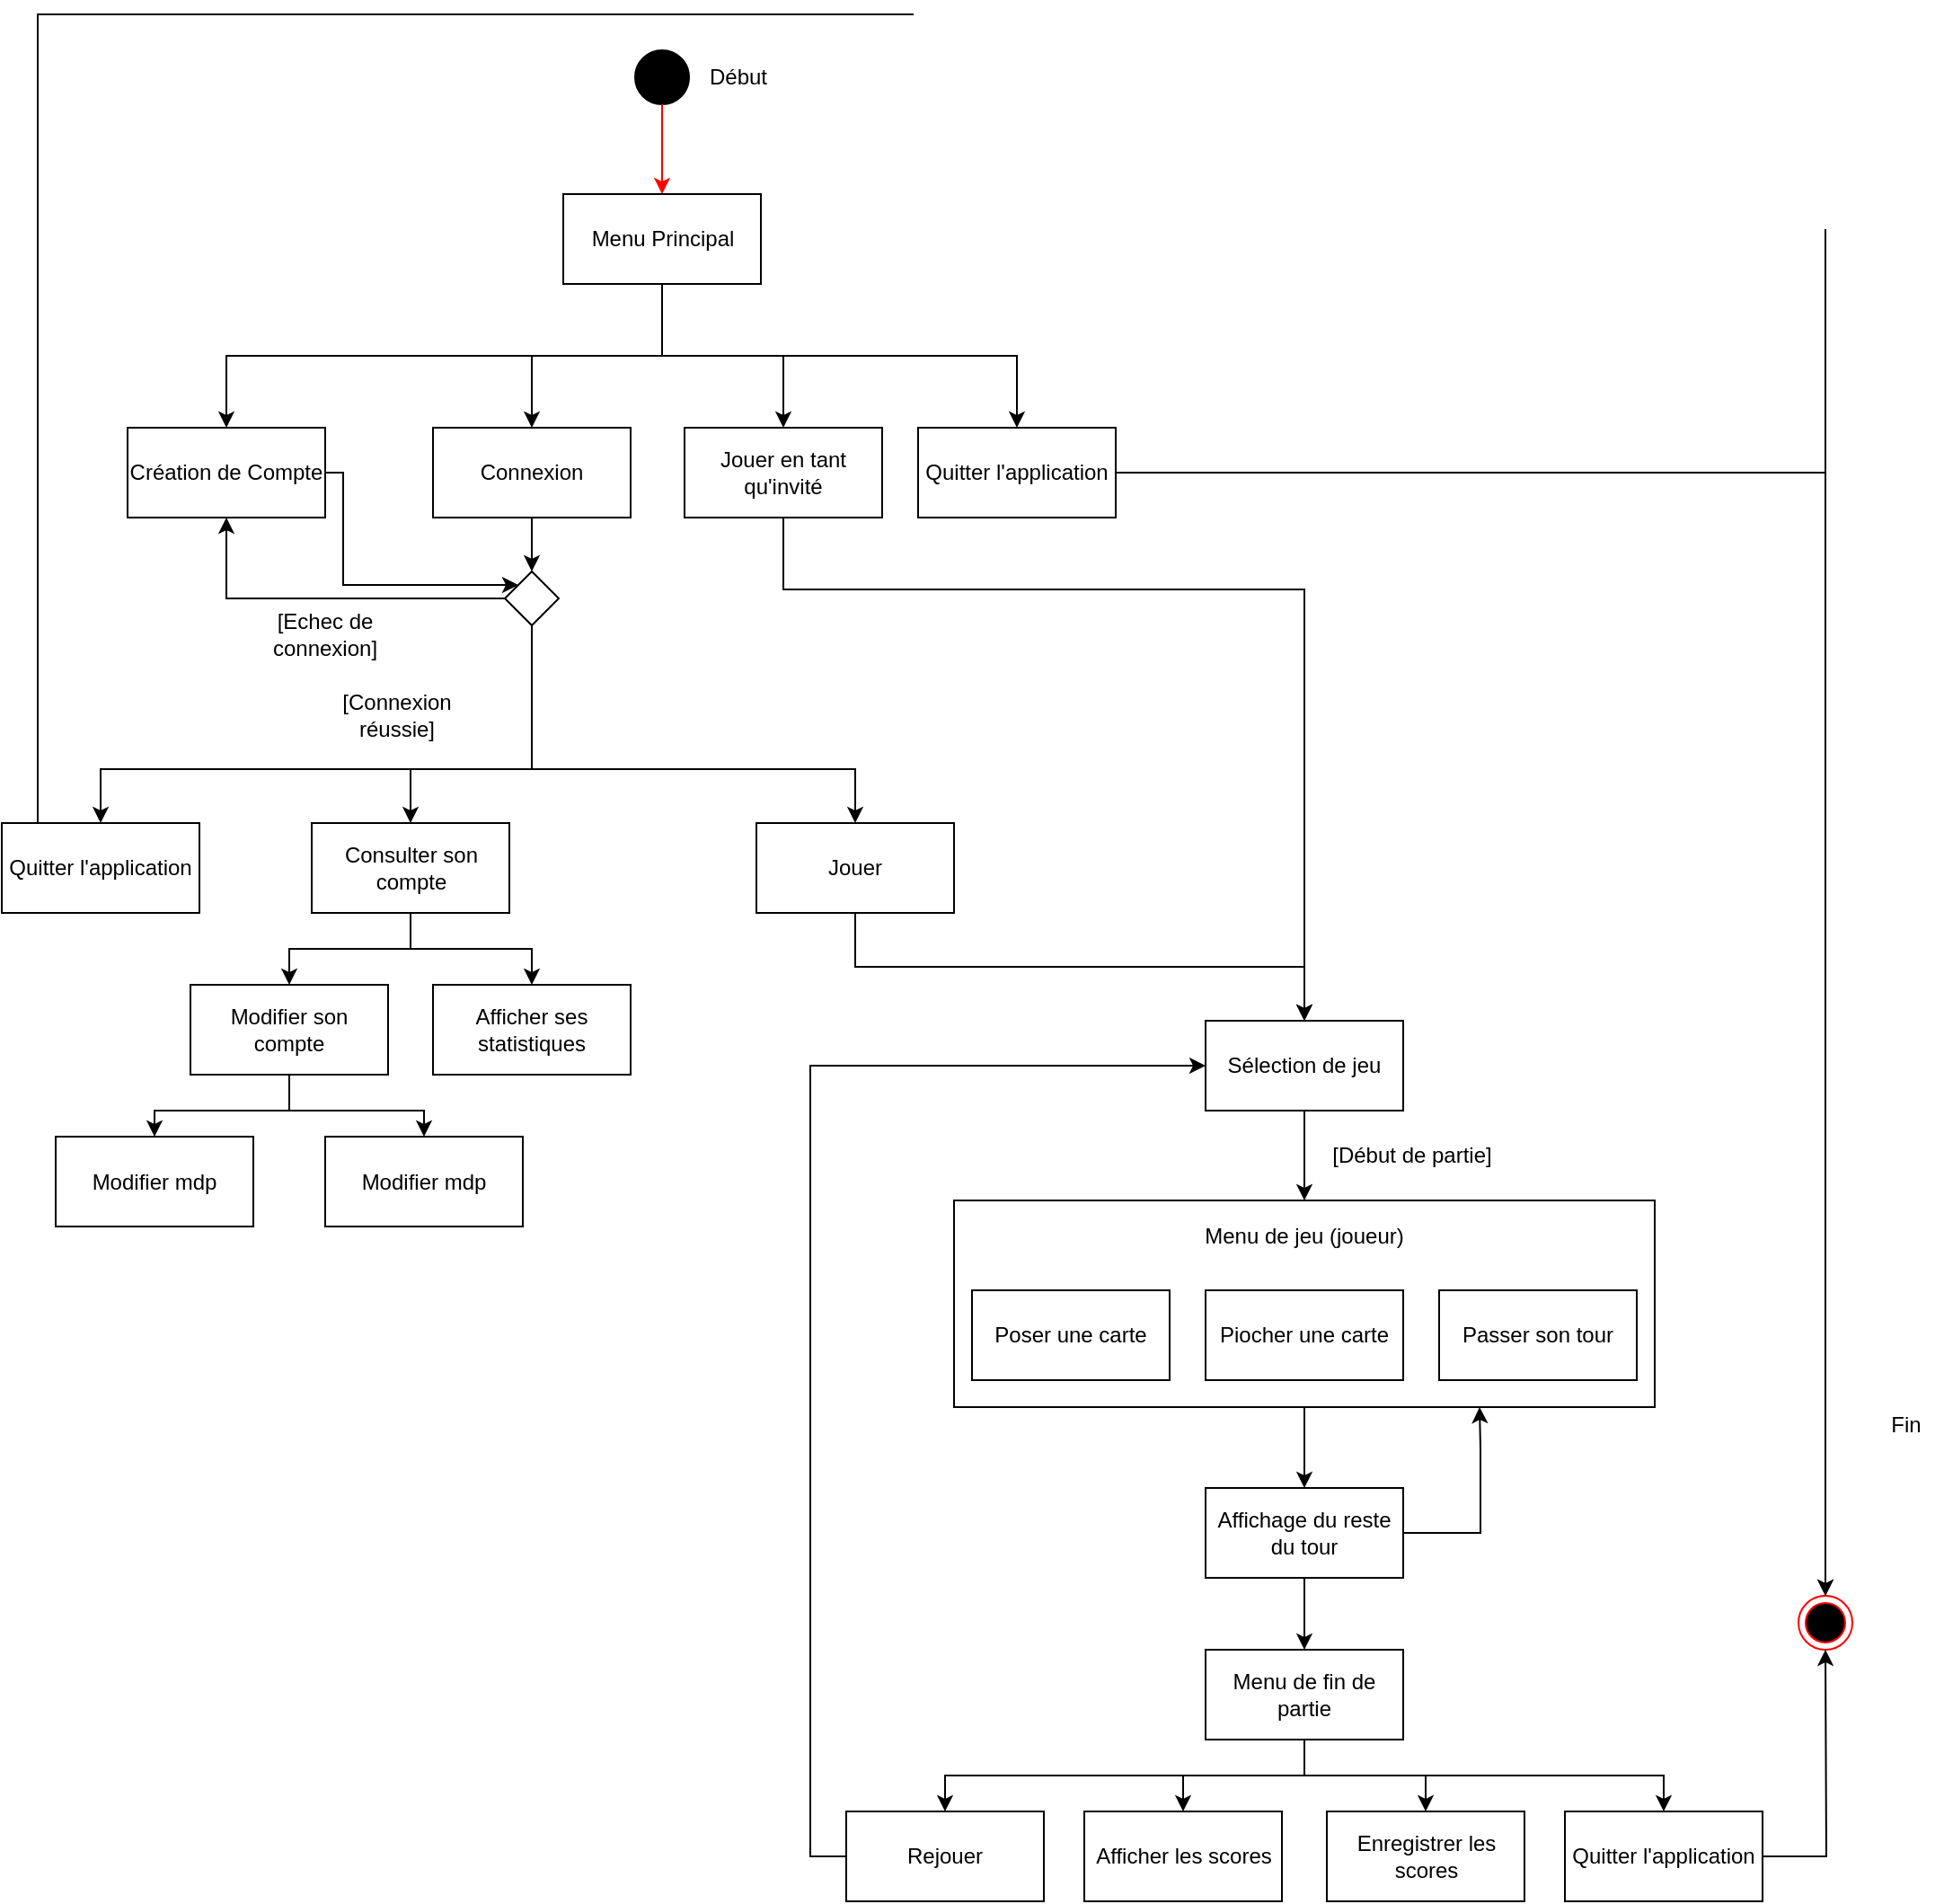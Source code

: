 <mxfile version="13.7.1" type="github">
  <diagram id="SmJTf4wW6SdyIuIH7xTj" name="Page-1">
    <mxGraphModel dx="1422" dy="832" grid="1" gridSize="10" guides="1" tooltips="1" connect="1" arrows="1" fold="1" page="1" pageScale="1" pageWidth="1169" pageHeight="1654" math="0" shadow="0">
      <root>
        <mxCell id="0" />
        <mxCell id="1" parent="0" />
        <mxCell id="2EBHpzkCXa870_cZxz3k-1" value="" style="ellipse;html=1;shape=endState;fillColor=#000000;strokeColor=#ff0000;" parent="1" vertex="1">
          <mxGeometry x="1030" y="930" width="30" height="30" as="geometry" />
        </mxCell>
        <mxCell id="2EBHpzkCXa870_cZxz3k-2" value="Début" style="text;html=1;strokeColor=none;fillColor=none;align=center;verticalAlign=middle;whiteSpace=wrap;rounded=0;" parent="1" vertex="1">
          <mxGeometry x="420" y="75" width="40" height="20" as="geometry" />
        </mxCell>
        <mxCell id="2EBHpzkCXa870_cZxz3k-3" value="" style="ellipse;whiteSpace=wrap;html=1;aspect=fixed;fillColor=#000000;" parent="1" vertex="1">
          <mxGeometry x="382.5" y="70" width="30" height="30" as="geometry" />
        </mxCell>
        <mxCell id="2EBHpzkCXa870_cZxz3k-6" value="" style="endArrow=classic;html=1;exitX=0.5;exitY=1;exitDx=0;exitDy=0;strokeColor=#FF0000;" parent="1" source="2EBHpzkCXa870_cZxz3k-3" edge="1">
          <mxGeometry width="50" height="50" relative="1" as="geometry">
            <mxPoint x="427.5" y="350" as="sourcePoint" />
            <mxPoint x="397.5" y="150" as="targetPoint" />
          </mxGeometry>
        </mxCell>
        <mxCell id="2EBHpzkCXa870_cZxz3k-64" style="edgeStyle=orthogonalEdgeStyle;rounded=0;orthogonalLoop=1;jettySize=auto;html=1;exitX=0.5;exitY=1;exitDx=0;exitDy=0;entryX=0.5;entryY=0;entryDx=0;entryDy=0;strokeColor=#000000;" parent="1" source="2EBHpzkCXa870_cZxz3k-7" target="2EBHpzkCXa870_cZxz3k-51" edge="1">
          <mxGeometry relative="1" as="geometry" />
        </mxCell>
        <mxCell id="2EBHpzkCXa870_cZxz3k-67" style="edgeStyle=orthogonalEdgeStyle;rounded=0;orthogonalLoop=1;jettySize=auto;html=1;exitX=0.5;exitY=1;exitDx=0;exitDy=0;strokeColor=#000000;" parent="1" source="2EBHpzkCXa870_cZxz3k-7" target="2EBHpzkCXa870_cZxz3k-11" edge="1">
          <mxGeometry relative="1" as="geometry" />
        </mxCell>
        <mxCell id="2EBHpzkCXa870_cZxz3k-68" style="edgeStyle=orthogonalEdgeStyle;rounded=0;orthogonalLoop=1;jettySize=auto;html=1;exitX=0.5;exitY=1;exitDx=0;exitDy=0;entryX=0.5;entryY=0;entryDx=0;entryDy=0;strokeColor=#000000;" parent="1" source="2EBHpzkCXa870_cZxz3k-7" target="2EBHpzkCXa870_cZxz3k-10" edge="1">
          <mxGeometry relative="1" as="geometry" />
        </mxCell>
        <mxCell id="2EBHpzkCXa870_cZxz3k-69" style="edgeStyle=orthogonalEdgeStyle;rounded=0;orthogonalLoop=1;jettySize=auto;html=1;exitX=0.5;exitY=1;exitDx=0;exitDy=0;entryX=0.5;entryY=0;entryDx=0;entryDy=0;strokeColor=#000000;" parent="1" source="2EBHpzkCXa870_cZxz3k-7" target="2EBHpzkCXa870_cZxz3k-9" edge="1">
          <mxGeometry relative="1" as="geometry" />
        </mxCell>
        <mxCell id="2EBHpzkCXa870_cZxz3k-7" value="Menu Principal" style="rounded=0;whiteSpace=wrap;html=1;fillColor=none;" parent="1" vertex="1">
          <mxGeometry x="342.5" y="150" width="110" height="50" as="geometry" />
        </mxCell>
        <mxCell id="2EBHpzkCXa870_cZxz3k-24" style="edgeStyle=orthogonalEdgeStyle;rounded=0;orthogonalLoop=1;jettySize=auto;html=1;exitX=1;exitY=0.5;exitDx=0;exitDy=0;entryX=0;entryY=0;entryDx=0;entryDy=0;strokeColor=#000000;" parent="1" source="2EBHpzkCXa870_cZxz3k-9" target="gvkK1Dget6mztFScCn8p-2" edge="1">
          <mxGeometry relative="1" as="geometry">
            <Array as="points">
              <mxPoint x="220" y="305" />
              <mxPoint x="220" y="368" />
            </Array>
            <mxPoint x="316.161" y="363.661" as="targetPoint" />
          </mxGeometry>
        </mxCell>
        <mxCell id="2EBHpzkCXa870_cZxz3k-9" value="Création de Compte" style="rounded=0;whiteSpace=wrap;html=1;fillColor=none;" parent="1" vertex="1">
          <mxGeometry x="100" y="280" width="110" height="50" as="geometry" />
        </mxCell>
        <mxCell id="2EBHpzkCXa870_cZxz3k-10" value="Connexion" style="rounded=0;whiteSpace=wrap;html=1;fillColor=none;" parent="1" vertex="1">
          <mxGeometry x="270" y="280" width="110" height="50" as="geometry" />
        </mxCell>
        <mxCell id="uxW8NfflYTEl3ME1Gt97-10" style="edgeStyle=orthogonalEdgeStyle;rounded=0;orthogonalLoop=1;jettySize=auto;html=1;exitX=0.5;exitY=1;exitDx=0;exitDy=0;" edge="1" parent="1" source="2EBHpzkCXa870_cZxz3k-11" target="2EBHpzkCXa870_cZxz3k-12">
          <mxGeometry relative="1" as="geometry">
            <Array as="points">
              <mxPoint x="465" y="370" />
              <mxPoint x="755" y="370" />
            </Array>
          </mxGeometry>
        </mxCell>
        <mxCell id="2EBHpzkCXa870_cZxz3k-11" value="Jouer en tant qu&#39;invité" style="rounded=0;whiteSpace=wrap;html=1;fillColor=none;" parent="1" vertex="1">
          <mxGeometry x="410" y="280" width="110" height="50" as="geometry" />
        </mxCell>
        <mxCell id="2EBHpzkCXa870_cZxz3k-29" style="edgeStyle=orthogonalEdgeStyle;rounded=0;orthogonalLoop=1;jettySize=auto;html=1;exitX=0.5;exitY=1;exitDx=0;exitDy=0;entryX=0.5;entryY=0;entryDx=0;entryDy=0;strokeColor=#000000;" parent="1" source="2EBHpzkCXa870_cZxz3k-12" edge="1">
          <mxGeometry relative="1" as="geometry">
            <mxPoint x="755" y="710" as="targetPoint" />
          </mxGeometry>
        </mxCell>
        <mxCell id="2EBHpzkCXa870_cZxz3k-12" value="Sélection de jeu" style="rounded=0;whiteSpace=wrap;html=1;fillColor=none;" parent="1" vertex="1">
          <mxGeometry x="700" y="610" width="110" height="50" as="geometry" />
        </mxCell>
        <mxCell id="2EBHpzkCXa870_cZxz3k-15" value="" style="endArrow=classic;html=1;exitX=0.5;exitY=1;exitDx=0;exitDy=0;entryX=0.5;entryY=0;entryDx=0;entryDy=0;" parent="1" source="2EBHpzkCXa870_cZxz3k-10" edge="1">
          <mxGeometry width="50" height="50" relative="1" as="geometry">
            <mxPoint x="475" y="340" as="sourcePoint" />
            <mxPoint x="325" y="360" as="targetPoint" />
          </mxGeometry>
        </mxCell>
        <mxCell id="2EBHpzkCXa870_cZxz3k-17" value="[Connexion réussie]" style="text;html=1;strokeColor=none;fillColor=none;align=center;verticalAlign=middle;whiteSpace=wrap;rounded=0;" parent="1" vertex="1">
          <mxGeometry x="230" y="430" width="40" height="20" as="geometry" />
        </mxCell>
        <mxCell id="2EBHpzkCXa870_cZxz3k-23" style="edgeStyle=orthogonalEdgeStyle;rounded=0;orthogonalLoop=1;jettySize=auto;html=1;exitX=0;exitY=0.5;exitDx=0;exitDy=0;entryX=0.5;entryY=1;entryDx=0;entryDy=0;strokeColor=#000000;" parent="1" source="gvkK1Dget6mztFScCn8p-2" target="2EBHpzkCXa870_cZxz3k-9" edge="1">
          <mxGeometry relative="1" as="geometry">
            <mxPoint x="312.5" y="372.5" as="sourcePoint" />
          </mxGeometry>
        </mxCell>
        <mxCell id="2EBHpzkCXa870_cZxz3k-25" value="[Echec de connexion]" style="text;html=1;strokeColor=none;fillColor=none;align=center;verticalAlign=middle;whiteSpace=wrap;rounded=0;" parent="1" vertex="1">
          <mxGeometry x="190" y="385" width="40" height="20" as="geometry" />
        </mxCell>
        <mxCell id="2EBHpzkCXa870_cZxz3k-30" value="Poser une carte" style="rounded=0;whiteSpace=wrap;html=1;fillColor=none;" parent="1" vertex="1">
          <mxGeometry x="570" y="760" width="110" height="50" as="geometry" />
        </mxCell>
        <mxCell id="2EBHpzkCXa870_cZxz3k-31" value="Piocher une carte" style="rounded=0;whiteSpace=wrap;html=1;fillColor=none;" parent="1" vertex="1">
          <mxGeometry x="700" y="760" width="110" height="50" as="geometry" />
        </mxCell>
        <mxCell id="2EBHpzkCXa870_cZxz3k-32" value="Passer son tour" style="rounded=0;whiteSpace=wrap;html=1;fillColor=none;" parent="1" vertex="1">
          <mxGeometry x="830" y="760" width="110" height="50" as="geometry" />
        </mxCell>
        <mxCell id="2EBHpzkCXa870_cZxz3k-37" style="edgeStyle=orthogonalEdgeStyle;rounded=0;orthogonalLoop=1;jettySize=auto;html=1;exitX=0.5;exitY=1;exitDx=0;exitDy=0;entryX=0.5;entryY=0;entryDx=0;entryDy=0;strokeColor=#000000;" parent="1" source="2EBHpzkCXa870_cZxz3k-33" target="2EBHpzkCXa870_cZxz3k-36" edge="1">
          <mxGeometry relative="1" as="geometry" />
        </mxCell>
        <mxCell id="2EBHpzkCXa870_cZxz3k-33" value="" style="rounded=0;whiteSpace=wrap;html=1;fillColor=none;" parent="1" vertex="1">
          <mxGeometry x="560" y="710" width="390" height="115" as="geometry" />
        </mxCell>
        <mxCell id="2EBHpzkCXa870_cZxz3k-34" value="Menu de jeu (joueur)" style="text;html=1;strokeColor=none;fillColor=none;align=center;verticalAlign=middle;whiteSpace=wrap;rounded=0;" parent="1" vertex="1">
          <mxGeometry x="695" y="720" width="120" height="20" as="geometry" />
        </mxCell>
        <mxCell id="2EBHpzkCXa870_cZxz3k-50" style="edgeStyle=orthogonalEdgeStyle;rounded=0;orthogonalLoop=1;jettySize=auto;html=1;exitX=1;exitY=0.5;exitDx=0;exitDy=0;entryX=0.75;entryY=1;entryDx=0;entryDy=0;strokeColor=#000000;" parent="1" source="2EBHpzkCXa870_cZxz3k-36" target="2EBHpzkCXa870_cZxz3k-33" edge="1">
          <mxGeometry relative="1" as="geometry">
            <Array as="points">
              <mxPoint x="853" y="895" />
              <mxPoint x="853" y="848" />
            </Array>
          </mxGeometry>
        </mxCell>
        <mxCell id="2EBHpzkCXa870_cZxz3k-54" style="edgeStyle=orthogonalEdgeStyle;rounded=0;orthogonalLoop=1;jettySize=auto;html=1;exitX=0.5;exitY=1;exitDx=0;exitDy=0;entryX=0.5;entryY=0;entryDx=0;entryDy=0;strokeColor=#000000;" parent="1" source="2EBHpzkCXa870_cZxz3k-36" target="2EBHpzkCXa870_cZxz3k-53" edge="1">
          <mxGeometry relative="1" as="geometry" />
        </mxCell>
        <mxCell id="2EBHpzkCXa870_cZxz3k-36" value="Affichage du reste du tour" style="rounded=0;whiteSpace=wrap;html=1;fillColor=none;" parent="1" vertex="1">
          <mxGeometry x="700" y="870" width="110" height="50" as="geometry" />
        </mxCell>
        <mxCell id="2EBHpzkCXa870_cZxz3k-65" style="edgeStyle=orthogonalEdgeStyle;rounded=0;orthogonalLoop=1;jettySize=auto;html=1;exitX=1;exitY=0.5;exitDx=0;exitDy=0;entryX=0.5;entryY=0;entryDx=0;entryDy=0;strokeColor=#000000;" parent="1" source="2EBHpzkCXa870_cZxz3k-51" edge="1" target="2EBHpzkCXa870_cZxz3k-1">
          <mxGeometry relative="1" as="geometry">
            <mxPoint x="695" y="820" as="targetPoint" />
          </mxGeometry>
        </mxCell>
        <mxCell id="2EBHpzkCXa870_cZxz3k-51" value="Quitter l&#39;application" style="rounded=0;whiteSpace=wrap;html=1;fillColor=none;" parent="1" vertex="1">
          <mxGeometry x="540" y="280" width="110" height="50" as="geometry" />
        </mxCell>
        <mxCell id="2EBHpzkCXa870_cZxz3k-52" value="[Début de partie]" style="text;html=1;strokeColor=none;fillColor=none;align=center;verticalAlign=middle;whiteSpace=wrap;rounded=0;" parent="1" vertex="1">
          <mxGeometry x="760" y="674.5" width="110" height="20" as="geometry" />
        </mxCell>
        <mxCell id="2EBHpzkCXa870_cZxz3k-57" style="edgeStyle=orthogonalEdgeStyle;rounded=0;orthogonalLoop=1;jettySize=auto;html=1;exitX=0.5;exitY=1;exitDx=0;exitDy=0;entryX=0.5;entryY=0;entryDx=0;entryDy=0;strokeColor=#000000;" parent="1" source="2EBHpzkCXa870_cZxz3k-53" target="2EBHpzkCXa870_cZxz3k-55" edge="1">
          <mxGeometry relative="1" as="geometry" />
        </mxCell>
        <mxCell id="2EBHpzkCXa870_cZxz3k-58" style="edgeStyle=orthogonalEdgeStyle;rounded=0;orthogonalLoop=1;jettySize=auto;html=1;exitX=0.5;exitY=1;exitDx=0;exitDy=0;strokeColor=#000000;" parent="1" source="2EBHpzkCXa870_cZxz3k-53" target="2EBHpzkCXa870_cZxz3k-56" edge="1">
          <mxGeometry relative="1" as="geometry" />
        </mxCell>
        <mxCell id="2EBHpzkCXa870_cZxz3k-60" style="edgeStyle=orthogonalEdgeStyle;rounded=0;orthogonalLoop=1;jettySize=auto;html=1;exitX=0.5;exitY=1;exitDx=0;exitDy=0;entryX=0.5;entryY=0;entryDx=0;entryDy=0;strokeColor=#000000;" parent="1" source="2EBHpzkCXa870_cZxz3k-53" target="2EBHpzkCXa870_cZxz3k-59" edge="1">
          <mxGeometry relative="1" as="geometry" />
        </mxCell>
        <mxCell id="2EBHpzkCXa870_cZxz3k-63" style="edgeStyle=orthogonalEdgeStyle;rounded=0;orthogonalLoop=1;jettySize=auto;html=1;exitX=0.5;exitY=1;exitDx=0;exitDy=0;entryX=0.5;entryY=0;entryDx=0;entryDy=0;strokeColor=#000000;" parent="1" source="2EBHpzkCXa870_cZxz3k-53" target="2EBHpzkCXa870_cZxz3k-62" edge="1">
          <mxGeometry relative="1" as="geometry" />
        </mxCell>
        <mxCell id="2EBHpzkCXa870_cZxz3k-53" value="Menu de fin de partie" style="rounded=0;whiteSpace=wrap;html=1;fillColor=none;" parent="1" vertex="1">
          <mxGeometry x="700" y="960" width="110" height="50" as="geometry" />
        </mxCell>
        <mxCell id="2EBHpzkCXa870_cZxz3k-55" value="Afficher les scores" style="rounded=0;whiteSpace=wrap;html=1;fillColor=none;" parent="1" vertex="1">
          <mxGeometry x="632.5" y="1050" width="110" height="50" as="geometry" />
        </mxCell>
        <mxCell id="2EBHpzkCXa870_cZxz3k-56" value="Enregistrer les scores" style="rounded=0;whiteSpace=wrap;html=1;fillColor=none;" parent="1" vertex="1">
          <mxGeometry x="767.5" y="1050" width="110" height="50" as="geometry" />
        </mxCell>
        <mxCell id="2EBHpzkCXa870_cZxz3k-61" style="edgeStyle=orthogonalEdgeStyle;rounded=0;orthogonalLoop=1;jettySize=auto;html=1;exitX=0;exitY=0.5;exitDx=0;exitDy=0;entryX=0;entryY=0.5;entryDx=0;entryDy=0;strokeColor=#000000;" parent="1" source="2EBHpzkCXa870_cZxz3k-59" target="2EBHpzkCXa870_cZxz3k-12" edge="1">
          <mxGeometry relative="1" as="geometry" />
        </mxCell>
        <mxCell id="2EBHpzkCXa870_cZxz3k-59" value="Rejouer" style="rounded=0;whiteSpace=wrap;html=1;fillColor=none;" parent="1" vertex="1">
          <mxGeometry x="500" y="1050" width="110" height="50" as="geometry" />
        </mxCell>
        <mxCell id="2EBHpzkCXa870_cZxz3k-66" style="edgeStyle=orthogonalEdgeStyle;rounded=0;orthogonalLoop=1;jettySize=auto;html=1;exitX=1;exitY=0.5;exitDx=0;exitDy=0;entryX=0.5;entryY=1;entryDx=0;entryDy=0;strokeColor=#000000;" parent="1" source="2EBHpzkCXa870_cZxz3k-62" edge="1">
          <mxGeometry relative="1" as="geometry">
            <mxPoint x="1045" y="960" as="targetPoint" />
          </mxGeometry>
        </mxCell>
        <mxCell id="2EBHpzkCXa870_cZxz3k-62" value="Quitter l&#39;application" style="rounded=0;whiteSpace=wrap;html=1;fillColor=none;" parent="1" vertex="1">
          <mxGeometry x="900" y="1050" width="110" height="50" as="geometry" />
        </mxCell>
        <mxCell id="2EBHpzkCXa870_cZxz3k-71" value="Fin" style="text;html=1;strokeColor=none;fillColor=none;align=center;verticalAlign=middle;whiteSpace=wrap;rounded=0;" parent="1" vertex="1">
          <mxGeometry x="1070" y="825" width="40" height="20" as="geometry" />
        </mxCell>
        <mxCell id="uxW8NfflYTEl3ME1Gt97-8" style="edgeStyle=orthogonalEdgeStyle;rounded=0;orthogonalLoop=1;jettySize=auto;html=1;exitX=0.5;exitY=1;exitDx=0;exitDy=0;" edge="1" parent="1" source="gvkK1Dget6mztFScCn8p-2" target="uxW8NfflYTEl3ME1Gt97-2">
          <mxGeometry relative="1" as="geometry">
            <Array as="points">
              <mxPoint x="325" y="470" />
              <mxPoint x="505" y="470" />
            </Array>
          </mxGeometry>
        </mxCell>
        <mxCell id="uxW8NfflYTEl3ME1Gt97-9" style="edgeStyle=orthogonalEdgeStyle;rounded=0;orthogonalLoop=1;jettySize=auto;html=1;exitX=0.5;exitY=1;exitDx=0;exitDy=0;entryX=0.5;entryY=0;entryDx=0;entryDy=0;" edge="1" parent="1" source="gvkK1Dget6mztFScCn8p-2" target="uxW8NfflYTEl3ME1Gt97-3">
          <mxGeometry relative="1" as="geometry">
            <Array as="points">
              <mxPoint x="325" y="470" />
              <mxPoint x="258" y="470" />
            </Array>
          </mxGeometry>
        </mxCell>
        <mxCell id="uxW8NfflYTEl3ME1Gt97-17" style="edgeStyle=orthogonalEdgeStyle;rounded=0;orthogonalLoop=1;jettySize=auto;html=1;exitX=0.5;exitY=1;exitDx=0;exitDy=0;" edge="1" parent="1" source="gvkK1Dget6mztFScCn8p-2" target="uxW8NfflYTEl3ME1Gt97-15">
          <mxGeometry relative="1" as="geometry">
            <Array as="points">
              <mxPoint x="325" y="470" />
              <mxPoint x="85" y="470" />
            </Array>
          </mxGeometry>
        </mxCell>
        <mxCell id="gvkK1Dget6mztFScCn8p-2" value="" style="rhombus;whiteSpace=wrap;html=1;" parent="1" vertex="1">
          <mxGeometry x="310" y="360" width="30" height="30" as="geometry" />
        </mxCell>
        <mxCell id="uxW8NfflYTEl3ME1Gt97-12" style="edgeStyle=orthogonalEdgeStyle;rounded=0;orthogonalLoop=1;jettySize=auto;html=1;exitX=0.5;exitY=1;exitDx=0;exitDy=0;entryX=0.5;entryY=0;entryDx=0;entryDy=0;" edge="1" parent="1" source="uxW8NfflYTEl3ME1Gt97-2" target="2EBHpzkCXa870_cZxz3k-12">
          <mxGeometry relative="1" as="geometry" />
        </mxCell>
        <mxCell id="uxW8NfflYTEl3ME1Gt97-2" value="Jouer" style="rounded=0;whiteSpace=wrap;html=1;fillColor=none;" vertex="1" parent="1">
          <mxGeometry x="450" y="500" width="110" height="50" as="geometry" />
        </mxCell>
        <mxCell id="uxW8NfflYTEl3ME1Gt97-18" style="edgeStyle=orthogonalEdgeStyle;rounded=0;orthogonalLoop=1;jettySize=auto;html=1;exitX=0.5;exitY=1;exitDx=0;exitDy=0;entryX=0.5;entryY=0;entryDx=0;entryDy=0;" edge="1" parent="1" source="uxW8NfflYTEl3ME1Gt97-3" target="uxW8NfflYTEl3ME1Gt97-13">
          <mxGeometry relative="1" as="geometry" />
        </mxCell>
        <mxCell id="uxW8NfflYTEl3ME1Gt97-19" style="edgeStyle=orthogonalEdgeStyle;rounded=0;orthogonalLoop=1;jettySize=auto;html=1;exitX=0.5;exitY=1;exitDx=0;exitDy=0;entryX=0.5;entryY=0;entryDx=0;entryDy=0;" edge="1" parent="1" source="uxW8NfflYTEl3ME1Gt97-3" target="uxW8NfflYTEl3ME1Gt97-14">
          <mxGeometry relative="1" as="geometry" />
        </mxCell>
        <mxCell id="uxW8NfflYTEl3ME1Gt97-3" value="Consulter son compte" style="rounded=0;whiteSpace=wrap;html=1;fillColor=none;" vertex="1" parent="1">
          <mxGeometry x="202.5" y="500" width="110" height="50" as="geometry" />
        </mxCell>
        <mxCell id="uxW8NfflYTEl3ME1Gt97-22" style="edgeStyle=orthogonalEdgeStyle;rounded=0;orthogonalLoop=1;jettySize=auto;html=1;exitX=0.5;exitY=1;exitDx=0;exitDy=0;" edge="1" parent="1" source="uxW8NfflYTEl3ME1Gt97-13" target="uxW8NfflYTEl3ME1Gt97-21">
          <mxGeometry relative="1" as="geometry" />
        </mxCell>
        <mxCell id="uxW8NfflYTEl3ME1Gt97-23" style="edgeStyle=orthogonalEdgeStyle;rounded=0;orthogonalLoop=1;jettySize=auto;html=1;exitX=0.5;exitY=1;exitDx=0;exitDy=0;entryX=0.5;entryY=0;entryDx=0;entryDy=0;" edge="1" parent="1" source="uxW8NfflYTEl3ME1Gt97-13" target="uxW8NfflYTEl3ME1Gt97-20">
          <mxGeometry relative="1" as="geometry" />
        </mxCell>
        <mxCell id="uxW8NfflYTEl3ME1Gt97-13" value="Modifier son compte" style="rounded=0;whiteSpace=wrap;html=1;fillColor=none;" vertex="1" parent="1">
          <mxGeometry x="135" y="590" width="110" height="50" as="geometry" />
        </mxCell>
        <mxCell id="uxW8NfflYTEl3ME1Gt97-14" value="Afficher ses statistiques" style="rounded=0;whiteSpace=wrap;html=1;fillColor=none;" vertex="1" parent="1">
          <mxGeometry x="270" y="590" width="110" height="50" as="geometry" />
        </mxCell>
        <mxCell id="uxW8NfflYTEl3ME1Gt97-16" style="edgeStyle=orthogonalEdgeStyle;rounded=0;orthogonalLoop=1;jettySize=auto;html=1;entryX=0.5;entryY=0;entryDx=0;entryDy=0;" edge="1" parent="1" source="uxW8NfflYTEl3ME1Gt97-15" target="2EBHpzkCXa870_cZxz3k-1">
          <mxGeometry relative="1" as="geometry">
            <Array as="points">
              <mxPoint x="50" y="50" />
              <mxPoint x="1045" y="50" />
            </Array>
          </mxGeometry>
        </mxCell>
        <mxCell id="uxW8NfflYTEl3ME1Gt97-15" value="Quitter l&#39;application" style="rounded=0;whiteSpace=wrap;html=1;fillColor=none;" vertex="1" parent="1">
          <mxGeometry x="30" y="500" width="110" height="50" as="geometry" />
        </mxCell>
        <mxCell id="uxW8NfflYTEl3ME1Gt97-20" value="Modifier mdp" style="rounded=0;whiteSpace=wrap;html=1;fillColor=none;" vertex="1" parent="1">
          <mxGeometry x="60" y="674.5" width="110" height="50" as="geometry" />
        </mxCell>
        <mxCell id="uxW8NfflYTEl3ME1Gt97-21" value="Modifier mdp" style="rounded=0;whiteSpace=wrap;html=1;fillColor=none;" vertex="1" parent="1">
          <mxGeometry x="210" y="674.5" width="110" height="50" as="geometry" />
        </mxCell>
      </root>
    </mxGraphModel>
  </diagram>
</mxfile>
